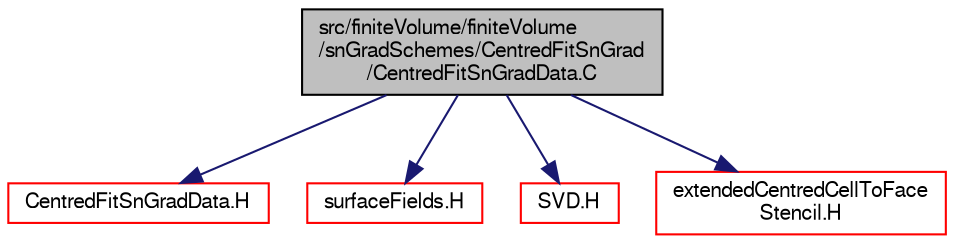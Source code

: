 digraph "src/finiteVolume/finiteVolume/snGradSchemes/CentredFitSnGrad/CentredFitSnGradData.C"
{
  bgcolor="transparent";
  edge [fontname="FreeSans",fontsize="10",labelfontname="FreeSans",labelfontsize="10"];
  node [fontname="FreeSans",fontsize="10",shape=record];
  Node0 [label="src/finiteVolume/finiteVolume\l/snGradSchemes/CentredFitSnGrad\l/CentredFitSnGradData.C",height=0.2,width=0.4,color="black", fillcolor="grey75", style="filled", fontcolor="black"];
  Node0 -> Node1 [color="midnightblue",fontsize="10",style="solid",fontname="FreeSans"];
  Node1 [label="CentredFitSnGradData.H",height=0.2,width=0.4,color="red",URL="$a03203.html"];
  Node0 -> Node271 [color="midnightblue",fontsize="10",style="solid",fontname="FreeSans"];
  Node271 [label="surfaceFields.H",height=0.2,width=0.4,color="red",URL="$a02735.html",tooltip="Foam::surfaceFields. "];
  Node0 -> Node305 [color="midnightblue",fontsize="10",style="solid",fontname="FreeSans"];
  Node305 [label="SVD.H",height=0.2,width=0.4,color="red",URL="$a11033.html"];
  Node0 -> Node307 [color="midnightblue",fontsize="10",style="solid",fontname="FreeSans"];
  Node307 [label="extendedCentredCellToFace\lStencil.H",height=0.2,width=0.4,color="red",URL="$a03395.html"];
}
